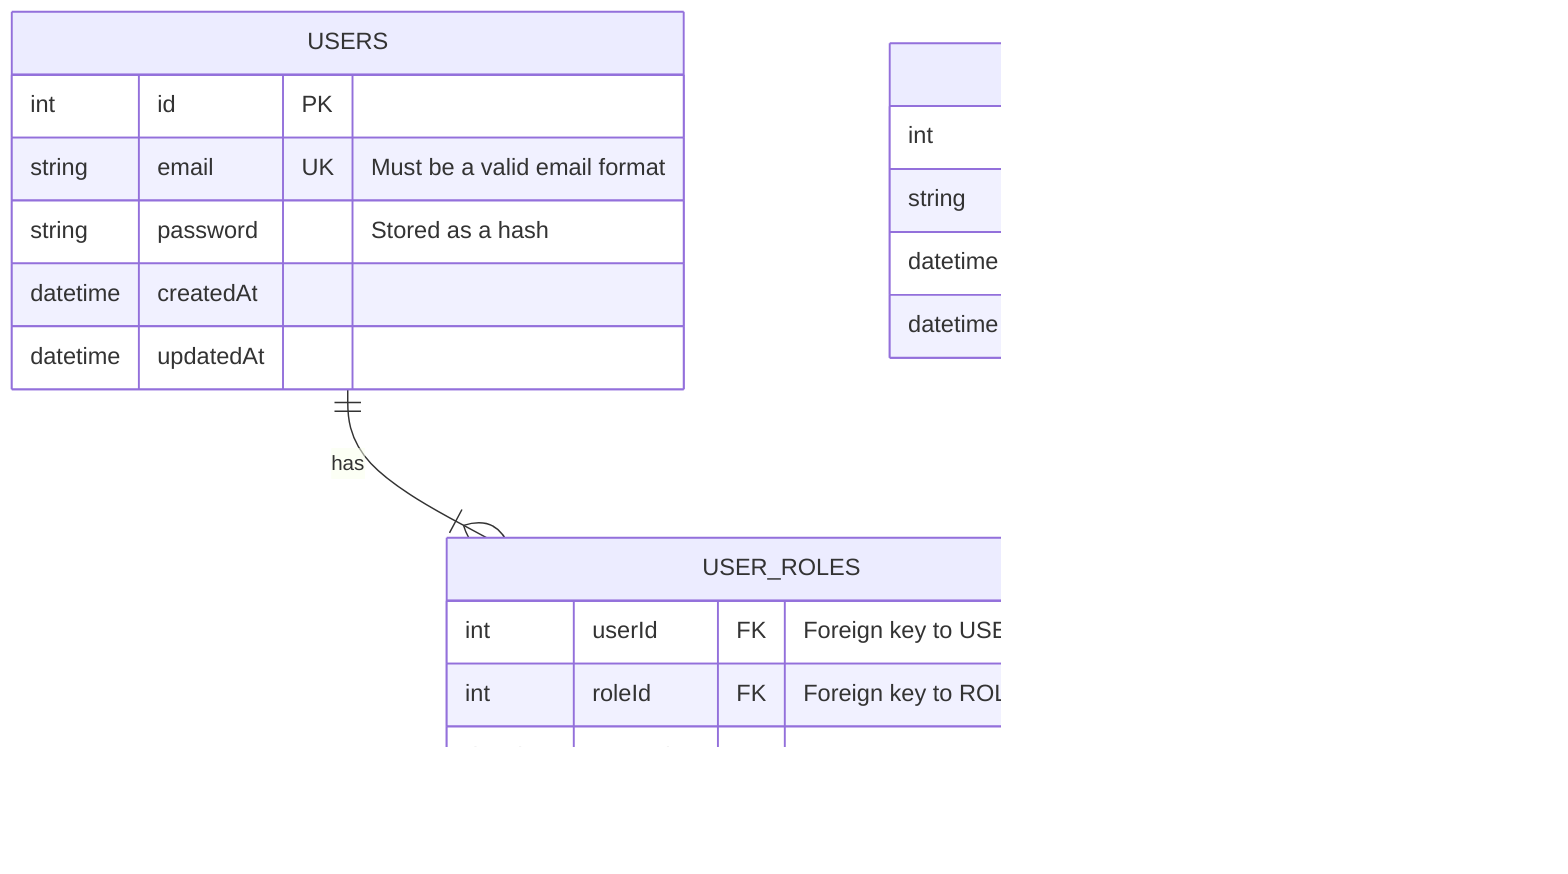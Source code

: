 erDiagram
    USERS {
        int id PK
        string email UK "Must be a valid email format"
        string password "Stored as a hash"
        datetime createdAt
        datetime updatedAt
    }

    ROLES {
        int id PK
        string name "e.g., ADMIN, CUSTOMER"
        datetime createdAt
        datetime updatedAt
    }

    USER_ROLES {
        int userId FK "Foreign key to USERS table"
        int roleId FK "Foreign key to ROLES table"
        datetime createdAt
        datetime updatedAt
    }

    USERS ||--|{ USER_ROLES : "has"
    ROLES ||--|{ USER_ROLES : "is part of"